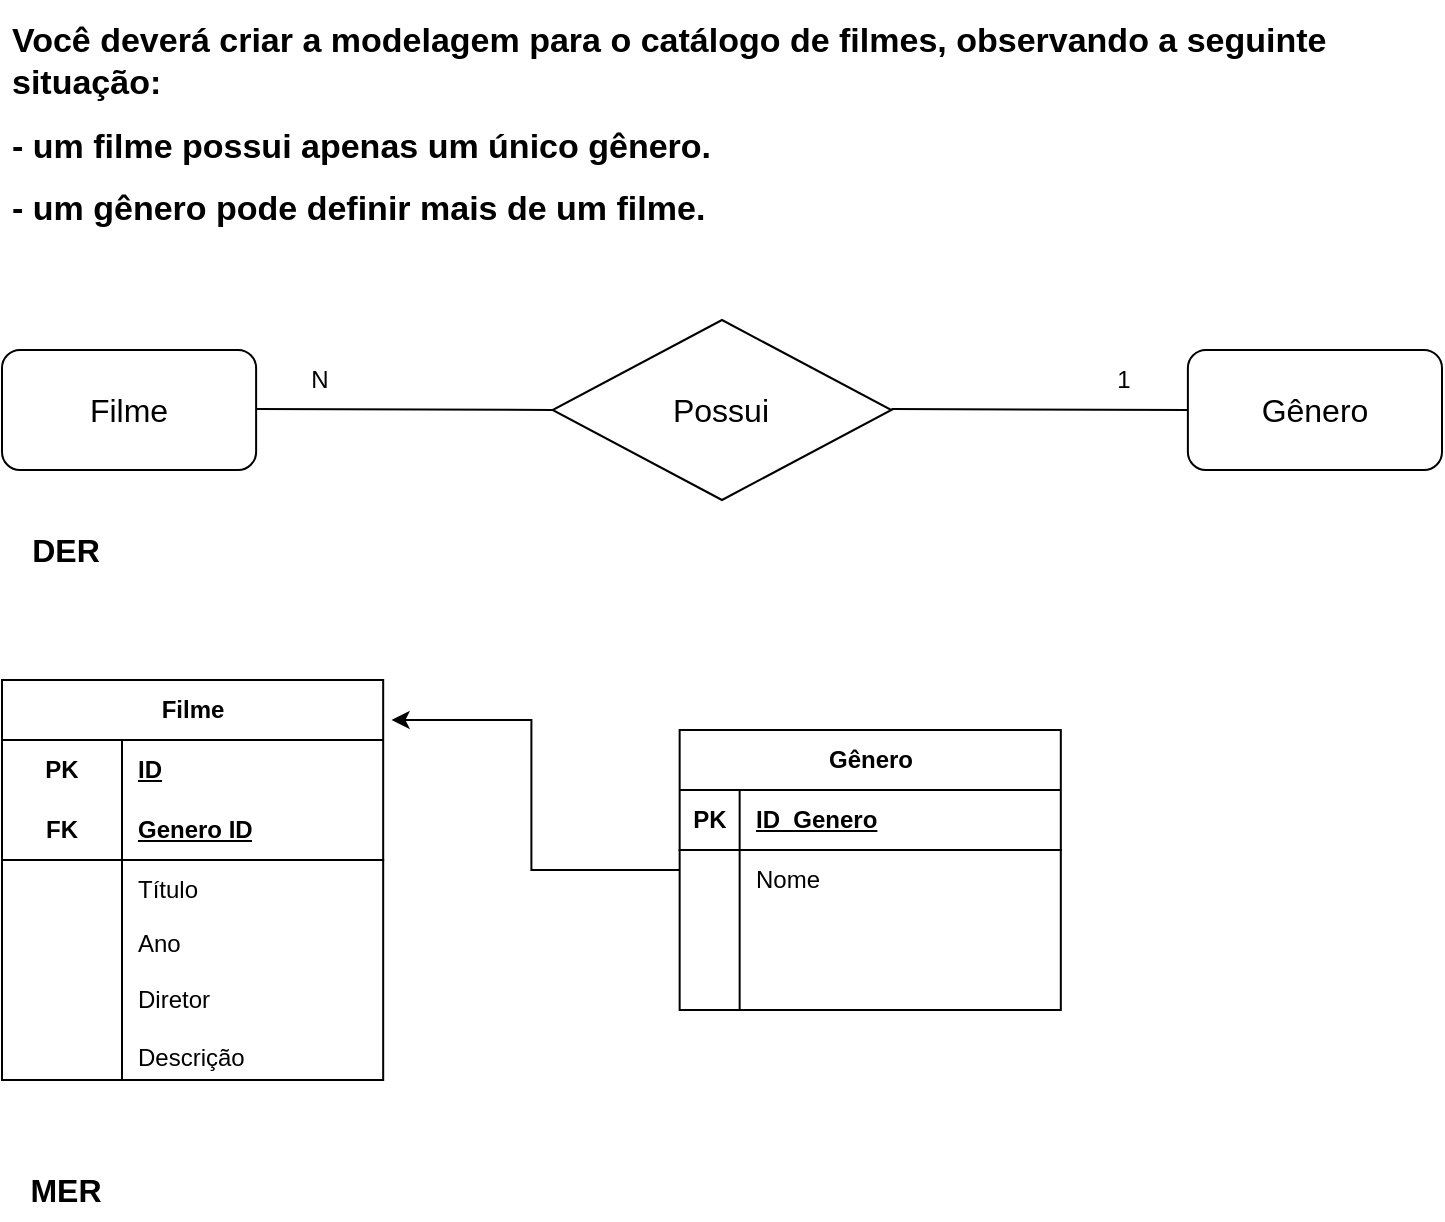 <mxfile version="21.6.5" type="github">
  <diagram name="Página-1" id="P7zD5lFn9ebYVQcN7156">
    <mxGraphModel dx="1050" dy="1743" grid="1" gridSize="10" guides="1" tooltips="1" connect="1" arrows="1" fold="1" page="1" pageScale="1" pageWidth="827" pageHeight="1169" math="0" shadow="0">
      <root>
        <mxCell id="0" />
        <mxCell id="1" parent="0" />
        <mxCell id="TcXCPzF14K4k2iEwSjB3-38" value="&lt;h1 style=&quot;font-size: 17px;&quot;&gt;&lt;font style=&quot;font-size: 17px;&quot;&gt;Você deverá criar a modelagem para o catálogo de filmes, observando a seguinte situação:&lt;/font&gt;&lt;/h1&gt;&lt;h1 style=&quot;font-size: 17px;&quot;&gt;&lt;font style=&quot;font-size: 17px;&quot;&gt;- um filme possui apenas um único gênero.&lt;/font&gt;&lt;/h1&gt;&lt;h1 style=&quot;font-size: 17px;&quot;&gt;&lt;font style=&quot;font-size: 17px;&quot;&gt;- um gênero pode definir mais de um filme.&lt;/font&gt;&lt;/h1&gt;" style="text;html=1;strokeColor=none;fillColor=none;spacing=5;spacingTop=-20;whiteSpace=wrap;overflow=hidden;rounded=0;" parent="1" vertex="1">
          <mxGeometry x="40" y="-1120" width="720" height="120" as="geometry" />
        </mxCell>
        <mxCell id="ZQxQ01IYcUSqVM6HoJcT-1" value="" style="group" parent="1" vertex="1" connectable="0">
          <mxGeometry x="40" y="-970" width="720" height="450" as="geometry" />
        </mxCell>
        <mxCell id="TcXCPzF14K4k2iEwSjB3-2" value="&lt;font style=&quot;font-size: 16px;&quot;&gt;Filme&lt;/font&gt;" style="rounded=1;whiteSpace=wrap;html=1;" parent="ZQxQ01IYcUSqVM6HoJcT-1" vertex="1">
          <mxGeometry y="15" width="127.059" height="60" as="geometry" />
        </mxCell>
        <mxCell id="TcXCPzF14K4k2iEwSjB3-3" value="" style="endArrow=none;html=1;rounded=0;endFill=0;" parent="ZQxQ01IYcUSqVM6HoJcT-1" edge="1">
          <mxGeometry width="50" height="50" relative="1" as="geometry">
            <mxPoint x="127.059" y="44.5" as="sourcePoint" />
            <mxPoint x="275.294" y="45" as="targetPoint" />
          </mxGeometry>
        </mxCell>
        <mxCell id="TcXCPzF14K4k2iEwSjB3-4" value="&lt;font style=&quot;font-size: 16px;&quot;&gt;Possui&lt;/font&gt;" style="rhombus;whiteSpace=wrap;html=1;" parent="ZQxQ01IYcUSqVM6HoJcT-1" vertex="1">
          <mxGeometry x="275.294" width="169.412" height="90" as="geometry" />
        </mxCell>
        <mxCell id="TcXCPzF14K4k2iEwSjB3-5" value="&lt;font style=&quot;font-size: 16px;&quot;&gt;Gênero&lt;/font&gt;" style="rounded=1;whiteSpace=wrap;html=1;" parent="ZQxQ01IYcUSqVM6HoJcT-1" vertex="1">
          <mxGeometry x="592.941" y="15" width="127.059" height="60" as="geometry" />
        </mxCell>
        <mxCell id="TcXCPzF14K4k2iEwSjB3-6" value="" style="endArrow=none;html=1;rounded=0;endFill=0;" parent="ZQxQ01IYcUSqVM6HoJcT-1" edge="1">
          <mxGeometry width="50" height="50" relative="1" as="geometry">
            <mxPoint x="444.706" y="44.5" as="sourcePoint" />
            <mxPoint x="592.941" y="45" as="targetPoint" />
          </mxGeometry>
        </mxCell>
        <mxCell id="TcXCPzF14K4k2iEwSjB3-7" value="N" style="text;html=1;strokeColor=none;fillColor=none;align=center;verticalAlign=middle;whiteSpace=wrap;rounded=0;" parent="ZQxQ01IYcUSqVM6HoJcT-1" vertex="1">
          <mxGeometry x="127.059" y="15" width="63.529" height="30" as="geometry" />
        </mxCell>
        <mxCell id="TcXCPzF14K4k2iEwSjB3-8" value="1" style="text;html=1;strokeColor=none;fillColor=none;align=center;verticalAlign=middle;whiteSpace=wrap;rounded=0;" parent="ZQxQ01IYcUSqVM6HoJcT-1" vertex="1">
          <mxGeometry x="529.412" y="15" width="63.529" height="30" as="geometry" />
        </mxCell>
        <mxCell id="TcXCPzF14K4k2iEwSjB3-9" value="&lt;font style=&quot;font-size: 16px;&quot;&gt;&lt;b&gt;DER&lt;/b&gt;&lt;/font&gt;" style="text;html=1;strokeColor=none;fillColor=none;align=center;verticalAlign=middle;whiteSpace=wrap;rounded=0;" parent="ZQxQ01IYcUSqVM6HoJcT-1" vertex="1">
          <mxGeometry y="100" width="63.529" height="30" as="geometry" />
        </mxCell>
        <mxCell id="TcXCPzF14K4k2iEwSjB3-10" value="Filme" style="shape=table;startSize=30;container=1;collapsible=1;childLayout=tableLayout;fixedRows=1;rowLines=0;fontStyle=1;align=center;resizeLast=1;html=1;whiteSpace=wrap;" parent="ZQxQ01IYcUSqVM6HoJcT-1" vertex="1">
          <mxGeometry y="180" width="190.588" height="200" as="geometry" />
        </mxCell>
        <mxCell id="TcXCPzF14K4k2iEwSjB3-11" value="" style="shape=tableRow;horizontal=0;startSize=0;swimlaneHead=0;swimlaneBody=0;fillColor=none;collapsible=0;dropTarget=0;points=[[0,0.5],[1,0.5]];portConstraint=eastwest;top=0;left=0;right=0;bottom=0;html=1;" parent="TcXCPzF14K4k2iEwSjB3-10" vertex="1">
          <mxGeometry y="30" width="190.588" height="30" as="geometry" />
        </mxCell>
        <mxCell id="TcXCPzF14K4k2iEwSjB3-12" value="PK" style="shape=partialRectangle;connectable=0;fillColor=none;top=0;left=0;bottom=0;right=0;fontStyle=1;overflow=hidden;html=1;whiteSpace=wrap;" parent="TcXCPzF14K4k2iEwSjB3-11" vertex="1">
          <mxGeometry width="60" height="30" as="geometry">
            <mxRectangle width="60" height="30" as="alternateBounds" />
          </mxGeometry>
        </mxCell>
        <mxCell id="TcXCPzF14K4k2iEwSjB3-13" value="ID" style="shape=partialRectangle;connectable=0;fillColor=none;top=0;left=0;bottom=0;right=0;align=left;spacingLeft=6;fontStyle=5;overflow=hidden;html=1;whiteSpace=wrap;" parent="TcXCPzF14K4k2iEwSjB3-11" vertex="1">
          <mxGeometry x="60" width="130.588" height="30" as="geometry">
            <mxRectangle width="130.588" height="30" as="alternateBounds" />
          </mxGeometry>
        </mxCell>
        <mxCell id="TcXCPzF14K4k2iEwSjB3-14" value="" style="shape=tableRow;horizontal=0;startSize=0;swimlaneHead=0;swimlaneBody=0;fillColor=none;collapsible=0;dropTarget=0;points=[[0,0.5],[1,0.5]];portConstraint=eastwest;top=0;left=0;right=0;bottom=1;html=1;" parent="TcXCPzF14K4k2iEwSjB3-10" vertex="1">
          <mxGeometry y="60" width="190.588" height="30" as="geometry" />
        </mxCell>
        <mxCell id="TcXCPzF14K4k2iEwSjB3-15" value="FK" style="shape=partialRectangle;connectable=0;fillColor=none;top=0;left=0;bottom=0;right=0;fontStyle=1;overflow=hidden;html=1;whiteSpace=wrap;" parent="TcXCPzF14K4k2iEwSjB3-14" vertex="1">
          <mxGeometry width="60" height="30" as="geometry">
            <mxRectangle width="60" height="30" as="alternateBounds" />
          </mxGeometry>
        </mxCell>
        <mxCell id="TcXCPzF14K4k2iEwSjB3-16" value="Genero ID" style="shape=partialRectangle;connectable=0;fillColor=none;top=0;left=0;bottom=0;right=0;align=left;spacingLeft=6;fontStyle=5;overflow=hidden;html=1;whiteSpace=wrap;" parent="TcXCPzF14K4k2iEwSjB3-14" vertex="1">
          <mxGeometry x="60" width="130.588" height="30" as="geometry">
            <mxRectangle width="130.588" height="30" as="alternateBounds" />
          </mxGeometry>
        </mxCell>
        <mxCell id="TcXCPzF14K4k2iEwSjB3-17" value="" style="shape=tableRow;horizontal=0;startSize=0;swimlaneHead=0;swimlaneBody=0;fillColor=none;collapsible=0;dropTarget=0;points=[[0,0.5],[1,0.5]];portConstraint=eastwest;top=0;left=0;right=0;bottom=0;html=1;" parent="TcXCPzF14K4k2iEwSjB3-10" vertex="1">
          <mxGeometry y="90" width="190.588" height="30" as="geometry" />
        </mxCell>
        <mxCell id="TcXCPzF14K4k2iEwSjB3-18" value="" style="shape=partialRectangle;connectable=0;fillColor=none;top=0;left=0;bottom=0;right=0;editable=1;overflow=hidden;html=1;whiteSpace=wrap;" parent="TcXCPzF14K4k2iEwSjB3-17" vertex="1">
          <mxGeometry width="60" height="30" as="geometry">
            <mxRectangle width="60" height="30" as="alternateBounds" />
          </mxGeometry>
        </mxCell>
        <mxCell id="TcXCPzF14K4k2iEwSjB3-19" value="Título" style="shape=partialRectangle;connectable=0;fillColor=none;top=0;left=0;bottom=0;right=0;align=left;spacingLeft=6;overflow=hidden;html=1;whiteSpace=wrap;" parent="TcXCPzF14K4k2iEwSjB3-17" vertex="1">
          <mxGeometry x="60" width="130.588" height="30" as="geometry">
            <mxRectangle width="130.588" height="30" as="alternateBounds" />
          </mxGeometry>
        </mxCell>
        <mxCell id="TcXCPzF14K4k2iEwSjB3-20" value="" style="shape=tableRow;horizontal=0;startSize=0;swimlaneHead=0;swimlaneBody=0;fillColor=none;collapsible=0;dropTarget=0;points=[[0,0.5],[1,0.5]];portConstraint=eastwest;top=0;left=0;right=0;bottom=0;html=1;" parent="TcXCPzF14K4k2iEwSjB3-10" vertex="1">
          <mxGeometry y="120" width="190.588" height="80" as="geometry" />
        </mxCell>
        <mxCell id="TcXCPzF14K4k2iEwSjB3-21" value="" style="shape=partialRectangle;connectable=0;fillColor=none;top=0;left=0;bottom=0;right=0;editable=1;overflow=hidden;html=1;whiteSpace=wrap;" parent="TcXCPzF14K4k2iEwSjB3-20" vertex="1">
          <mxGeometry width="60" height="80" as="geometry">
            <mxRectangle width="60" height="80" as="alternateBounds" />
          </mxGeometry>
        </mxCell>
        <mxCell id="TcXCPzF14K4k2iEwSjB3-22" value="Ano&lt;br&gt;&lt;br&gt;Diretor&lt;br&gt;&lt;br&gt;Descrição" style="shape=partialRectangle;connectable=0;fillColor=none;top=0;left=0;bottom=0;right=0;align=left;spacingLeft=6;overflow=hidden;html=1;whiteSpace=wrap;" parent="TcXCPzF14K4k2iEwSjB3-20" vertex="1">
          <mxGeometry x="60" width="130.588" height="80" as="geometry">
            <mxRectangle width="130.588" height="80" as="alternateBounds" />
          </mxGeometry>
        </mxCell>
        <mxCell id="TcXCPzF14K4k2iEwSjB3-36" style="edgeStyle=orthogonalEdgeStyle;rounded=0;orthogonalLoop=1;jettySize=auto;html=1;entryX=1.022;entryY=0.1;entryDx=0;entryDy=0;entryPerimeter=0;" parent="ZQxQ01IYcUSqVM6HoJcT-1" source="TcXCPzF14K4k2iEwSjB3-23" target="TcXCPzF14K4k2iEwSjB3-10" edge="1">
          <mxGeometry relative="1" as="geometry" />
        </mxCell>
        <mxCell id="TcXCPzF14K4k2iEwSjB3-23" value="Gênero" style="shape=table;startSize=30;container=1;collapsible=1;childLayout=tableLayout;fixedRows=1;rowLines=0;fontStyle=1;align=center;resizeLast=1;html=1;" parent="ZQxQ01IYcUSqVM6HoJcT-1" vertex="1">
          <mxGeometry x="338.824" y="205" width="190.588" height="140" as="geometry" />
        </mxCell>
        <mxCell id="TcXCPzF14K4k2iEwSjB3-24" value="" style="shape=tableRow;horizontal=0;startSize=0;swimlaneHead=0;swimlaneBody=0;fillColor=none;collapsible=0;dropTarget=0;points=[[0,0.5],[1,0.5]];portConstraint=eastwest;top=0;left=0;right=0;bottom=1;" parent="TcXCPzF14K4k2iEwSjB3-23" vertex="1">
          <mxGeometry y="30" width="190.588" height="30" as="geometry" />
        </mxCell>
        <mxCell id="TcXCPzF14K4k2iEwSjB3-25" value="PK" style="shape=partialRectangle;connectable=0;fillColor=none;top=0;left=0;bottom=0;right=0;fontStyle=1;overflow=hidden;whiteSpace=wrap;html=1;" parent="TcXCPzF14K4k2iEwSjB3-24" vertex="1">
          <mxGeometry width="30" height="30" as="geometry">
            <mxRectangle width="30" height="30" as="alternateBounds" />
          </mxGeometry>
        </mxCell>
        <mxCell id="TcXCPzF14K4k2iEwSjB3-26" value="ID_Genero" style="shape=partialRectangle;connectable=0;fillColor=none;top=0;left=0;bottom=0;right=0;align=left;spacingLeft=6;fontStyle=5;overflow=hidden;whiteSpace=wrap;html=1;" parent="TcXCPzF14K4k2iEwSjB3-24" vertex="1">
          <mxGeometry x="30" width="160.588" height="30" as="geometry">
            <mxRectangle width="160.588" height="30" as="alternateBounds" />
          </mxGeometry>
        </mxCell>
        <mxCell id="TcXCPzF14K4k2iEwSjB3-27" value="" style="shape=tableRow;horizontal=0;startSize=0;swimlaneHead=0;swimlaneBody=0;fillColor=none;collapsible=0;dropTarget=0;points=[[0,0.5],[1,0.5]];portConstraint=eastwest;top=0;left=0;right=0;bottom=0;" parent="TcXCPzF14K4k2iEwSjB3-23" vertex="1">
          <mxGeometry y="60" width="190.588" height="30" as="geometry" />
        </mxCell>
        <mxCell id="TcXCPzF14K4k2iEwSjB3-28" value="" style="shape=partialRectangle;connectable=0;fillColor=none;top=0;left=0;bottom=0;right=0;editable=1;overflow=hidden;whiteSpace=wrap;html=1;" parent="TcXCPzF14K4k2iEwSjB3-27" vertex="1">
          <mxGeometry width="30" height="30" as="geometry">
            <mxRectangle width="30" height="30" as="alternateBounds" />
          </mxGeometry>
        </mxCell>
        <mxCell id="TcXCPzF14K4k2iEwSjB3-29" value="Nome" style="shape=partialRectangle;connectable=0;fillColor=none;top=0;left=0;bottom=0;right=0;align=left;spacingLeft=6;overflow=hidden;whiteSpace=wrap;html=1;" parent="TcXCPzF14K4k2iEwSjB3-27" vertex="1">
          <mxGeometry x="30" width="160.588" height="30" as="geometry">
            <mxRectangle width="160.588" height="30" as="alternateBounds" />
          </mxGeometry>
        </mxCell>
        <mxCell id="TcXCPzF14K4k2iEwSjB3-30" value="" style="shape=tableRow;horizontal=0;startSize=0;swimlaneHead=0;swimlaneBody=0;fillColor=none;collapsible=0;dropTarget=0;points=[[0,0.5],[1,0.5]];portConstraint=eastwest;top=0;left=0;right=0;bottom=0;" parent="TcXCPzF14K4k2iEwSjB3-23" vertex="1">
          <mxGeometry y="90" width="190.588" height="30" as="geometry" />
        </mxCell>
        <mxCell id="TcXCPzF14K4k2iEwSjB3-31" value="" style="shape=partialRectangle;connectable=0;fillColor=none;top=0;left=0;bottom=0;right=0;editable=1;overflow=hidden;whiteSpace=wrap;html=1;" parent="TcXCPzF14K4k2iEwSjB3-30" vertex="1">
          <mxGeometry width="30" height="30" as="geometry">
            <mxRectangle width="30" height="30" as="alternateBounds" />
          </mxGeometry>
        </mxCell>
        <mxCell id="TcXCPzF14K4k2iEwSjB3-32" value="" style="shape=partialRectangle;connectable=0;fillColor=none;top=0;left=0;bottom=0;right=0;align=left;spacingLeft=6;overflow=hidden;whiteSpace=wrap;html=1;" parent="TcXCPzF14K4k2iEwSjB3-30" vertex="1">
          <mxGeometry x="30" width="160.588" height="30" as="geometry">
            <mxRectangle width="160.588" height="30" as="alternateBounds" />
          </mxGeometry>
        </mxCell>
        <mxCell id="TcXCPzF14K4k2iEwSjB3-33" value="" style="shape=tableRow;horizontal=0;startSize=0;swimlaneHead=0;swimlaneBody=0;fillColor=none;collapsible=0;dropTarget=0;points=[[0,0.5],[1,0.5]];portConstraint=eastwest;top=0;left=0;right=0;bottom=0;" parent="TcXCPzF14K4k2iEwSjB3-23" vertex="1">
          <mxGeometry y="120" width="190.588" height="20" as="geometry" />
        </mxCell>
        <mxCell id="TcXCPzF14K4k2iEwSjB3-34" value="" style="shape=partialRectangle;connectable=0;fillColor=none;top=0;left=0;bottom=0;right=0;editable=1;overflow=hidden;whiteSpace=wrap;html=1;" parent="TcXCPzF14K4k2iEwSjB3-33" vertex="1">
          <mxGeometry width="30" height="20" as="geometry">
            <mxRectangle width="30" height="20" as="alternateBounds" />
          </mxGeometry>
        </mxCell>
        <mxCell id="TcXCPzF14K4k2iEwSjB3-35" value="" style="shape=partialRectangle;connectable=0;fillColor=none;top=0;left=0;bottom=0;right=0;align=left;spacingLeft=6;overflow=hidden;whiteSpace=wrap;html=1;" parent="TcXCPzF14K4k2iEwSjB3-33" vertex="1">
          <mxGeometry x="30" width="160.588" height="20" as="geometry">
            <mxRectangle width="160.588" height="20" as="alternateBounds" />
          </mxGeometry>
        </mxCell>
        <mxCell id="TcXCPzF14K4k2iEwSjB3-37" value="&lt;font style=&quot;font-size: 16px;&quot;&gt;&lt;b&gt;MER&lt;/b&gt;&lt;/font&gt;" style="text;html=1;strokeColor=none;fillColor=none;align=center;verticalAlign=middle;whiteSpace=wrap;rounded=0;" parent="ZQxQ01IYcUSqVM6HoJcT-1" vertex="1">
          <mxGeometry y="420" width="63.529" height="30" as="geometry" />
        </mxCell>
      </root>
    </mxGraphModel>
  </diagram>
</mxfile>
